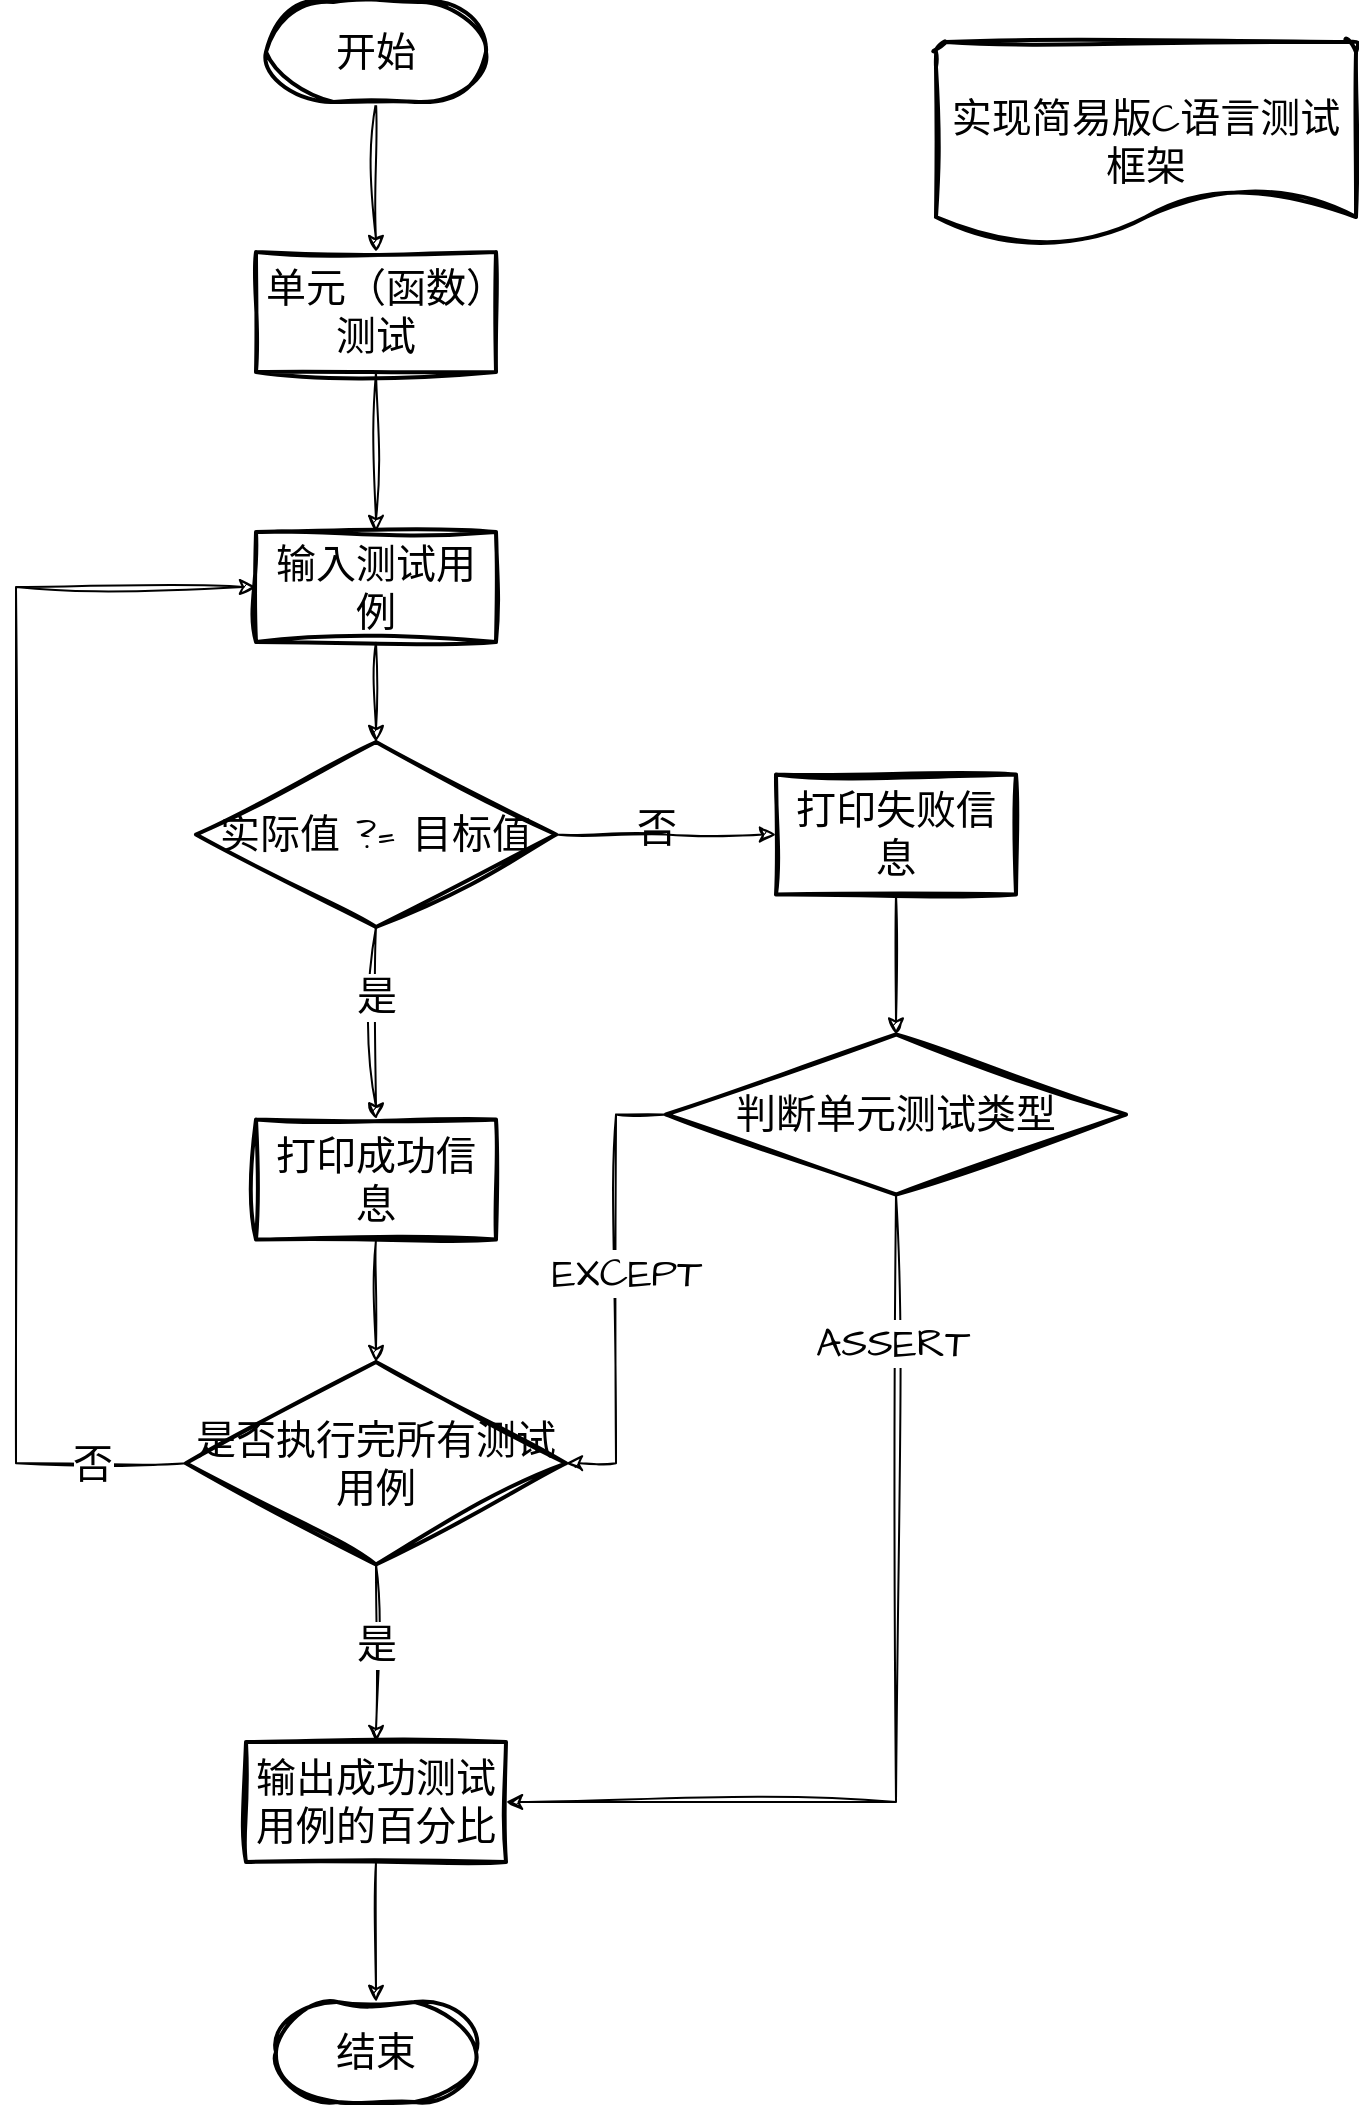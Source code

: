 <mxfile version="21.8.0" type="github" pages="2">
  <diagram name="第 1 页" id="y2iLUMpqk9353tkuhHj4">
    <mxGraphModel dx="2731" dy="1224" grid="1" gridSize="10" guides="1" tooltips="1" connect="1" arrows="1" fold="1" page="1" pageScale="1" pageWidth="827" pageHeight="1169" math="0" shadow="0">
      <root>
        <mxCell id="0" />
        <mxCell id="1" parent="0" />
        <mxCell id="HNu5nke1N5TKVP-8vrcr-7" value="" style="edgeStyle=orthogonalEdgeStyle;rounded=0;sketch=1;hachureGap=4;jiggle=2;curveFitting=1;orthogonalLoop=1;jettySize=auto;html=1;fontFamily=Architects Daughter;fontSource=https%3A%2F%2Ffonts.googleapis.com%2Fcss%3Ffamily%3DArchitects%2BDaughter;fontSize=16;" edge="1" parent="1" source="HNu5nke1N5TKVP-8vrcr-1" target="HNu5nke1N5TKVP-8vrcr-6">
          <mxGeometry relative="1" as="geometry" />
        </mxCell>
        <mxCell id="HNu5nke1N5TKVP-8vrcr-1" value="开始" style="strokeWidth=2;html=1;shape=mxgraph.flowchart.terminator;whiteSpace=wrap;sketch=1;hachureGap=4;jiggle=2;curveFitting=1;fontFamily=Architects Daughter;fontSource=https%3A%2F%2Ffonts.googleapis.com%2Fcss%3Ffamily%3DArchitects%2BDaughter;fontSize=20;" vertex="1" parent="1">
          <mxGeometry x="245" y="20" width="110" height="50" as="geometry" />
        </mxCell>
        <mxCell id="HNu5nke1N5TKVP-8vrcr-9" value="" style="edgeStyle=orthogonalEdgeStyle;rounded=0;sketch=1;hachureGap=4;jiggle=2;curveFitting=1;orthogonalLoop=1;jettySize=auto;html=1;fontFamily=Architects Daughter;fontSource=https%3A%2F%2Ffonts.googleapis.com%2Fcss%3Ffamily%3DArchitects%2BDaughter;fontSize=16;" edge="1" parent="1" source="HNu5nke1N5TKVP-8vrcr-6" target="HNu5nke1N5TKVP-8vrcr-8">
          <mxGeometry relative="1" as="geometry" />
        </mxCell>
        <mxCell id="HNu5nke1N5TKVP-8vrcr-6" value="单元（函数）测试" style="whiteSpace=wrap;html=1;fontSize=20;fontFamily=Architects Daughter;strokeWidth=2;sketch=1;hachureGap=4;jiggle=2;curveFitting=1;fontSource=https%3A%2F%2Ffonts.googleapis.com%2Fcss%3Ffamily%3DArchitects%2BDaughter;" vertex="1" parent="1">
          <mxGeometry x="240" y="145" width="120" height="60" as="geometry" />
        </mxCell>
        <mxCell id="HNu5nke1N5TKVP-8vrcr-11" value="" style="edgeStyle=orthogonalEdgeStyle;rounded=0;sketch=1;hachureGap=4;jiggle=2;curveFitting=1;orthogonalLoop=1;jettySize=auto;html=1;fontFamily=Architects Daughter;fontSource=https%3A%2F%2Ffonts.googleapis.com%2Fcss%3Ffamily%3DArchitects%2BDaughter;fontSize=16;" edge="1" parent="1" source="HNu5nke1N5TKVP-8vrcr-8" target="HNu5nke1N5TKVP-8vrcr-10">
          <mxGeometry relative="1" as="geometry" />
        </mxCell>
        <mxCell id="HNu5nke1N5TKVP-8vrcr-8" value="输入测试用例" style="whiteSpace=wrap;html=1;fontSize=20;fontFamily=Architects Daughter;strokeWidth=2;sketch=1;hachureGap=4;jiggle=2;curveFitting=1;fontSource=https%3A%2F%2Ffonts.googleapis.com%2Fcss%3Ffamily%3DArchitects%2BDaughter;" vertex="1" parent="1">
          <mxGeometry x="240" y="285" width="120" height="55" as="geometry" />
        </mxCell>
        <mxCell id="HNu5nke1N5TKVP-8vrcr-15" value="" style="edgeStyle=orthogonalEdgeStyle;rounded=0;sketch=1;hachureGap=4;jiggle=2;curveFitting=1;orthogonalLoop=1;jettySize=auto;html=1;fontFamily=Architects Daughter;fontSource=https%3A%2F%2Ffonts.googleapis.com%2Fcss%3Ffamily%3DArchitects%2BDaughter;fontSize=16;" edge="1" parent="1" source="HNu5nke1N5TKVP-8vrcr-10" target="HNu5nke1N5TKVP-8vrcr-14">
          <mxGeometry relative="1" as="geometry" />
        </mxCell>
        <mxCell id="HNu5nke1N5TKVP-8vrcr-16" value="是" style="edgeLabel;html=1;align=center;verticalAlign=middle;resizable=0;points=[];fontSize=20;fontFamily=Architects Daughter;" vertex="1" connectable="0" parent="HNu5nke1N5TKVP-8vrcr-15">
          <mxGeometry x="-0.283" relative="1" as="geometry">
            <mxPoint as="offset" />
          </mxGeometry>
        </mxCell>
        <mxCell id="HNu5nke1N5TKVP-8vrcr-18" value="" style="edgeStyle=orthogonalEdgeStyle;rounded=0;sketch=1;hachureGap=4;jiggle=2;curveFitting=1;orthogonalLoop=1;jettySize=auto;html=1;fontFamily=Architects Daughter;fontSource=https%3A%2F%2Ffonts.googleapis.com%2Fcss%3Ffamily%3DArchitects%2BDaughter;fontSize=16;" edge="1" parent="1" source="HNu5nke1N5TKVP-8vrcr-10" target="HNu5nke1N5TKVP-8vrcr-17">
          <mxGeometry relative="1" as="geometry" />
        </mxCell>
        <mxCell id="HNu5nke1N5TKVP-8vrcr-10" value="实际值 ?= 目标值" style="rhombus;whiteSpace=wrap;html=1;fontSize=20;fontFamily=Architects Daughter;strokeWidth=2;sketch=1;hachureGap=4;jiggle=2;curveFitting=1;fontSource=https%3A%2F%2Ffonts.googleapis.com%2Fcss%3Ffamily%3DArchitects%2BDaughter;" vertex="1" parent="1">
          <mxGeometry x="210" y="390" width="180" height="92.5" as="geometry" />
        </mxCell>
        <mxCell id="HNu5nke1N5TKVP-8vrcr-21" value="" style="edgeStyle=orthogonalEdgeStyle;rounded=0;sketch=1;hachureGap=4;jiggle=2;curveFitting=1;orthogonalLoop=1;jettySize=auto;html=1;fontFamily=Architects Daughter;fontSource=https%3A%2F%2Ffonts.googleapis.com%2Fcss%3Ffamily%3DArchitects%2BDaughter;fontSize=16;" edge="1" parent="1" source="HNu5nke1N5TKVP-8vrcr-14" target="HNu5nke1N5TKVP-8vrcr-20">
          <mxGeometry relative="1" as="geometry" />
        </mxCell>
        <mxCell id="HNu5nke1N5TKVP-8vrcr-14" value="打印成功信息" style="whiteSpace=wrap;html=1;fontSize=20;fontFamily=Architects Daughter;strokeWidth=2;sketch=1;hachureGap=4;jiggle=2;curveFitting=1;fontSource=https%3A%2F%2Ffonts.googleapis.com%2Fcss%3Ffamily%3DArchitects%2BDaughter;" vertex="1" parent="1">
          <mxGeometry x="240" y="578.75" width="120" height="60" as="geometry" />
        </mxCell>
        <mxCell id="HNu5nke1N5TKVP-8vrcr-28" value="" style="edgeStyle=orthogonalEdgeStyle;rounded=0;sketch=1;hachureGap=4;jiggle=2;curveFitting=1;orthogonalLoop=1;jettySize=auto;html=1;fontFamily=Architects Daughter;fontSource=https%3A%2F%2Ffonts.googleapis.com%2Fcss%3Ffamily%3DArchitects%2BDaughter;fontSize=16;" edge="1" parent="1" source="HNu5nke1N5TKVP-8vrcr-17" target="HNu5nke1N5TKVP-8vrcr-27">
          <mxGeometry relative="1" as="geometry" />
        </mxCell>
        <mxCell id="HNu5nke1N5TKVP-8vrcr-17" value="打印失败信息" style="whiteSpace=wrap;html=1;fontSize=20;fontFamily=Architects Daughter;strokeWidth=2;sketch=1;hachureGap=4;jiggle=2;curveFitting=1;fontSource=https%3A%2F%2Ffonts.googleapis.com%2Fcss%3Ffamily%3DArchitects%2BDaughter;" vertex="1" parent="1">
          <mxGeometry x="500" y="406.25" width="120" height="60" as="geometry" />
        </mxCell>
        <mxCell id="HNu5nke1N5TKVP-8vrcr-19" value="否" style="text;html=1;align=center;verticalAlign=middle;resizable=0;points=[];autosize=1;strokeColor=none;fillColor=none;fontSize=20;fontFamily=Architects Daughter;" vertex="1" parent="1">
          <mxGeometry x="420" y="413" width="40" height="40" as="geometry" />
        </mxCell>
        <mxCell id="HNu5nke1N5TKVP-8vrcr-26" value="" style="edgeStyle=orthogonalEdgeStyle;rounded=0;sketch=1;hachureGap=4;jiggle=2;curveFitting=1;orthogonalLoop=1;jettySize=auto;html=1;fontFamily=Architects Daughter;fontSource=https%3A%2F%2Ffonts.googleapis.com%2Fcss%3Ffamily%3DArchitects%2BDaughter;fontSize=16;" edge="1" parent="1" source="HNu5nke1N5TKVP-8vrcr-20" target="HNu5nke1N5TKVP-8vrcr-25">
          <mxGeometry relative="1" as="geometry" />
        </mxCell>
        <mxCell id="HNu5nke1N5TKVP-8vrcr-30" value="是" style="edgeLabel;html=1;align=center;verticalAlign=middle;resizable=0;points=[];fontSize=20;fontFamily=Architects Daughter;" vertex="1" connectable="0" parent="HNu5nke1N5TKVP-8vrcr-26">
          <mxGeometry x="-0.397" relative="1" as="geometry">
            <mxPoint y="12" as="offset" />
          </mxGeometry>
        </mxCell>
        <mxCell id="I9X6UaKeDHfpIf1CYwd_-1" style="edgeStyle=orthogonalEdgeStyle;rounded=0;sketch=1;hachureGap=4;jiggle=2;curveFitting=1;orthogonalLoop=1;jettySize=auto;html=1;exitX=0;exitY=0.5;exitDx=0;exitDy=0;fontFamily=Architects Daughter;fontSource=https%3A%2F%2Ffonts.googleapis.com%2Fcss%3Ffamily%3DArchitects%2BDaughter;fontSize=16;entryX=0;entryY=0.5;entryDx=0;entryDy=0;" edge="1" parent="1" source="HNu5nke1N5TKVP-8vrcr-20" target="HNu5nke1N5TKVP-8vrcr-8">
          <mxGeometry relative="1" as="geometry">
            <mxPoint x="90" y="300" as="targetPoint" />
            <Array as="points">
              <mxPoint x="120" y="751" />
              <mxPoint x="120" y="312" />
            </Array>
          </mxGeometry>
        </mxCell>
        <mxCell id="I9X6UaKeDHfpIf1CYwd_-2" value="否" style="edgeLabel;html=1;align=center;verticalAlign=middle;resizable=0;points=[];fontSize=20;fontFamily=Architects Daughter;" vertex="1" connectable="0" parent="I9X6UaKeDHfpIf1CYwd_-1">
          <mxGeometry x="-0.854" relative="1" as="geometry">
            <mxPoint as="offset" />
          </mxGeometry>
        </mxCell>
        <mxCell id="HNu5nke1N5TKVP-8vrcr-20" value="是否执行完所有测试用例" style="rhombus;whiteSpace=wrap;html=1;fontSize=20;fontFamily=Architects Daughter;strokeWidth=2;sketch=1;hachureGap=4;jiggle=2;curveFitting=1;fontSource=https%3A%2F%2Ffonts.googleapis.com%2Fcss%3Ffamily%3DArchitects%2BDaughter;" vertex="1" parent="1">
          <mxGeometry x="205" y="700" width="190" height="101.25" as="geometry" />
        </mxCell>
        <mxCell id="HNu5nke1N5TKVP-8vrcr-25" value="输出成功测试用例的百分比" style="whiteSpace=wrap;html=1;fontSize=20;fontFamily=Architects Daughter;strokeWidth=2;sketch=1;hachureGap=4;jiggle=2;curveFitting=1;fontSource=https%3A%2F%2Ffonts.googleapis.com%2Fcss%3Ffamily%3DArchitects%2BDaughter;" vertex="1" parent="1">
          <mxGeometry x="235" y="890" width="130" height="60" as="geometry" />
        </mxCell>
        <mxCell id="I9X6UaKeDHfpIf1CYwd_-9" value="" style="edgeStyle=orthogonalEdgeStyle;rounded=0;sketch=1;hachureGap=4;jiggle=2;curveFitting=1;orthogonalLoop=1;jettySize=auto;html=1;fontFamily=Architects Daughter;fontSource=https%3A%2F%2Ffonts.googleapis.com%2Fcss%3Ffamily%3DArchitects%2BDaughter;fontSize=16;entryX=1;entryY=0.5;entryDx=0;entryDy=0;exitX=0.5;exitY=1;exitDx=0;exitDy=0;" edge="1" parent="1" source="HNu5nke1N5TKVP-8vrcr-27" target="HNu5nke1N5TKVP-8vrcr-25">
          <mxGeometry relative="1" as="geometry">
            <mxPoint x="560" y="706.25" as="targetPoint" />
          </mxGeometry>
        </mxCell>
        <mxCell id="I9X6UaKeDHfpIf1CYwd_-12" value="ASSERT" style="edgeLabel;html=1;align=center;verticalAlign=middle;resizable=0;points=[];fontSize=20;fontFamily=Architects Daughter;" vertex="1" connectable="0" parent="I9X6UaKeDHfpIf1CYwd_-9">
          <mxGeometry x="-0.706" y="-2" relative="1" as="geometry">
            <mxPoint as="offset" />
          </mxGeometry>
        </mxCell>
        <mxCell id="I9X6UaKeDHfpIf1CYwd_-13" style="edgeStyle=orthogonalEdgeStyle;rounded=0;sketch=1;hachureGap=4;jiggle=2;curveFitting=1;orthogonalLoop=1;jettySize=auto;html=1;entryX=1;entryY=0.5;entryDx=0;entryDy=0;fontFamily=Architects Daughter;fontSource=https%3A%2F%2Ffonts.googleapis.com%2Fcss%3Ffamily%3DArchitects%2BDaughter;fontSize=16;" edge="1" parent="1" source="HNu5nke1N5TKVP-8vrcr-27" target="HNu5nke1N5TKVP-8vrcr-20">
          <mxGeometry relative="1" as="geometry" />
        </mxCell>
        <mxCell id="I9X6UaKeDHfpIf1CYwd_-14" value="EXCEPT" style="edgeLabel;html=1;align=center;verticalAlign=middle;resizable=0;points=[];fontSize=20;fontFamily=Architects Daughter;" vertex="1" connectable="0" parent="I9X6UaKeDHfpIf1CYwd_-13">
          <mxGeometry x="-0.075" y="5" relative="1" as="geometry">
            <mxPoint as="offset" />
          </mxGeometry>
        </mxCell>
        <mxCell id="HNu5nke1N5TKVP-8vrcr-27" value="判断单元测试类型" style="rhombus;whiteSpace=wrap;html=1;fontSize=20;fontFamily=Architects Daughter;strokeWidth=2;sketch=1;hachureGap=4;jiggle=2;curveFitting=1;fontSource=https%3A%2F%2Ffonts.googleapis.com%2Fcss%3Ffamily%3DArchitects%2BDaughter;" vertex="1" parent="1">
          <mxGeometry x="445" y="536.25" width="230" height="80" as="geometry" />
        </mxCell>
        <mxCell id="I9X6UaKeDHfpIf1CYwd_-5" value="结束" style="strokeWidth=2;html=1;shape=mxgraph.flowchart.terminator;whiteSpace=wrap;sketch=1;hachureGap=4;jiggle=2;curveFitting=1;fontFamily=Architects Daughter;fontSource=https%3A%2F%2Ffonts.googleapis.com%2Fcss%3Ffamily%3DArchitects%2BDaughter;fontSize=20;" vertex="1" parent="1">
          <mxGeometry x="250" y="1020" width="100" height="50" as="geometry" />
        </mxCell>
        <mxCell id="I9X6UaKeDHfpIf1CYwd_-7" style="edgeStyle=orthogonalEdgeStyle;rounded=0;sketch=1;hachureGap=4;jiggle=2;curveFitting=1;orthogonalLoop=1;jettySize=auto;html=1;entryX=0.5;entryY=0;entryDx=0;entryDy=0;entryPerimeter=0;fontFamily=Architects Daughter;fontSource=https%3A%2F%2Ffonts.googleapis.com%2Fcss%3Ffamily%3DArchitects%2BDaughter;fontSize=16;" edge="1" parent="1" source="HNu5nke1N5TKVP-8vrcr-25" target="I9X6UaKeDHfpIf1CYwd_-5">
          <mxGeometry relative="1" as="geometry" />
        </mxCell>
        <mxCell id="I9X6UaKeDHfpIf1CYwd_-15" value="实现简易版C语言测试框架" style="strokeWidth=2;html=1;shape=mxgraph.flowchart.document2;whiteSpace=wrap;size=0.25;sketch=1;hachureGap=4;jiggle=2;curveFitting=1;fontFamily=Architects Daughter;fontSource=https%3A%2F%2Ffonts.googleapis.com%2Fcss%3Ffamily%3DArchitects%2BDaughter;fontSize=20;" vertex="1" parent="1">
          <mxGeometry x="580" y="40" width="210" height="100" as="geometry" />
        </mxCell>
      </root>
    </mxGraphModel>
  </diagram>
  <diagram id="lufpP3CpTnKbZ1Ja1Fad" name="第 2 页">
    <mxGraphModel dx="2731" dy="1224" grid="1" gridSize="10" guides="1" tooltips="1" connect="1" arrows="1" fold="1" page="1" pageScale="1" pageWidth="827" pageHeight="1169" math="0" shadow="0">
      <root>
        <mxCell id="0" />
        <mxCell id="1" parent="0" />
      </root>
    </mxGraphModel>
  </diagram>
</mxfile>
